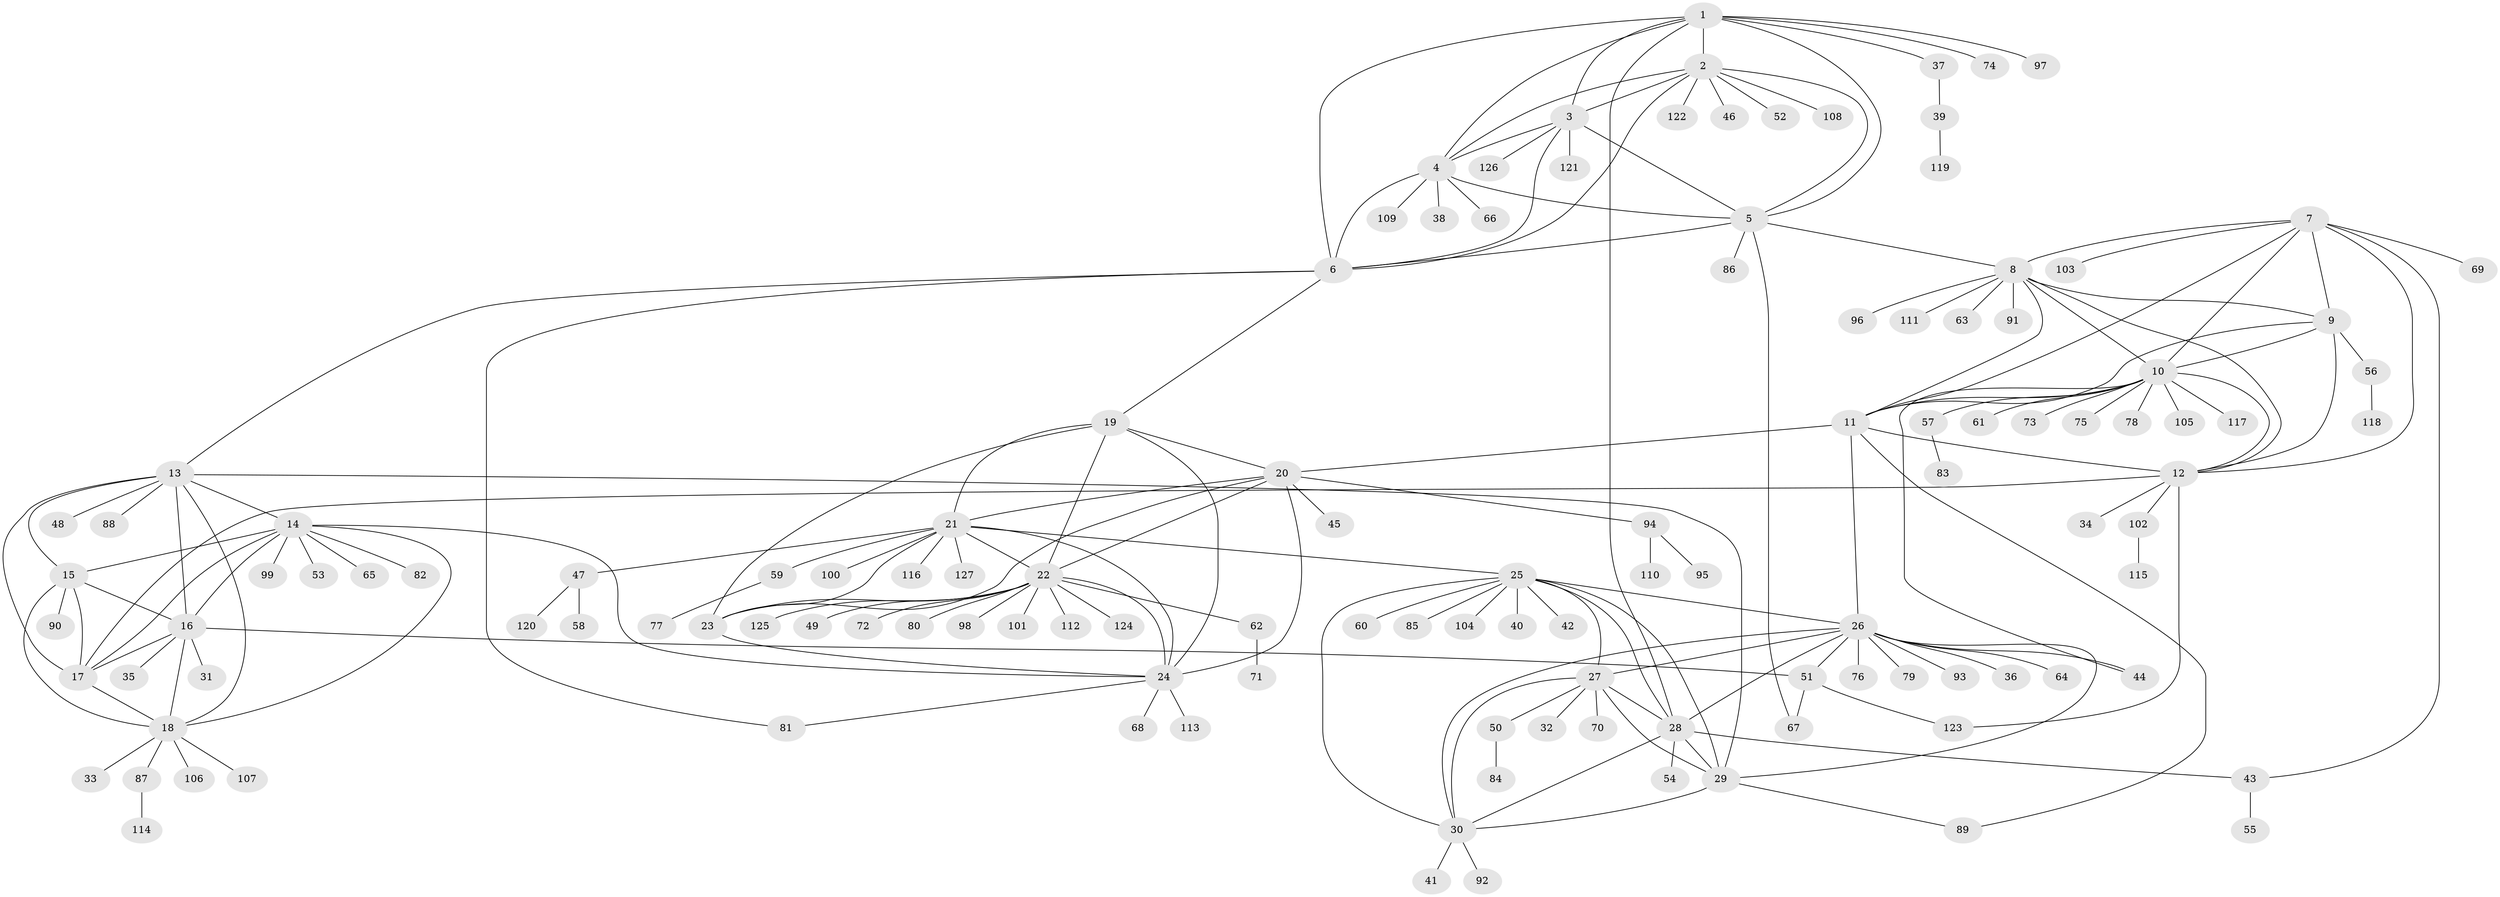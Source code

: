 // Generated by graph-tools (version 1.1) at 2025/26/03/09/25 03:26:44]
// undirected, 127 vertices, 189 edges
graph export_dot {
graph [start="1"]
  node [color=gray90,style=filled];
  1;
  2;
  3;
  4;
  5;
  6;
  7;
  8;
  9;
  10;
  11;
  12;
  13;
  14;
  15;
  16;
  17;
  18;
  19;
  20;
  21;
  22;
  23;
  24;
  25;
  26;
  27;
  28;
  29;
  30;
  31;
  32;
  33;
  34;
  35;
  36;
  37;
  38;
  39;
  40;
  41;
  42;
  43;
  44;
  45;
  46;
  47;
  48;
  49;
  50;
  51;
  52;
  53;
  54;
  55;
  56;
  57;
  58;
  59;
  60;
  61;
  62;
  63;
  64;
  65;
  66;
  67;
  68;
  69;
  70;
  71;
  72;
  73;
  74;
  75;
  76;
  77;
  78;
  79;
  80;
  81;
  82;
  83;
  84;
  85;
  86;
  87;
  88;
  89;
  90;
  91;
  92;
  93;
  94;
  95;
  96;
  97;
  98;
  99;
  100;
  101;
  102;
  103;
  104;
  105;
  106;
  107;
  108;
  109;
  110;
  111;
  112;
  113;
  114;
  115;
  116;
  117;
  118;
  119;
  120;
  121;
  122;
  123;
  124;
  125;
  126;
  127;
  1 -- 2;
  1 -- 3;
  1 -- 4;
  1 -- 5;
  1 -- 6;
  1 -- 28;
  1 -- 37;
  1 -- 74;
  1 -- 97;
  2 -- 3;
  2 -- 4;
  2 -- 5;
  2 -- 6;
  2 -- 46;
  2 -- 52;
  2 -- 108;
  2 -- 122;
  3 -- 4;
  3 -- 5;
  3 -- 6;
  3 -- 121;
  3 -- 126;
  4 -- 5;
  4 -- 6;
  4 -- 38;
  4 -- 66;
  4 -- 109;
  5 -- 6;
  5 -- 8;
  5 -- 67;
  5 -- 86;
  6 -- 13;
  6 -- 19;
  6 -- 81;
  7 -- 8;
  7 -- 9;
  7 -- 10;
  7 -- 11;
  7 -- 12;
  7 -- 43;
  7 -- 69;
  7 -- 103;
  8 -- 9;
  8 -- 10;
  8 -- 11;
  8 -- 12;
  8 -- 63;
  8 -- 91;
  8 -- 96;
  8 -- 111;
  9 -- 10;
  9 -- 11;
  9 -- 12;
  9 -- 56;
  10 -- 11;
  10 -- 12;
  10 -- 44;
  10 -- 57;
  10 -- 61;
  10 -- 73;
  10 -- 75;
  10 -- 78;
  10 -- 105;
  10 -- 117;
  11 -- 12;
  11 -- 20;
  11 -- 26;
  11 -- 89;
  12 -- 17;
  12 -- 34;
  12 -- 102;
  12 -- 123;
  13 -- 14;
  13 -- 15;
  13 -- 16;
  13 -- 17;
  13 -- 18;
  13 -- 29;
  13 -- 48;
  13 -- 88;
  14 -- 15;
  14 -- 16;
  14 -- 17;
  14 -- 18;
  14 -- 24;
  14 -- 53;
  14 -- 65;
  14 -- 82;
  14 -- 99;
  15 -- 16;
  15 -- 17;
  15 -- 18;
  15 -- 90;
  16 -- 17;
  16 -- 18;
  16 -- 31;
  16 -- 35;
  16 -- 51;
  17 -- 18;
  18 -- 33;
  18 -- 87;
  18 -- 106;
  18 -- 107;
  19 -- 20;
  19 -- 21;
  19 -- 22;
  19 -- 23;
  19 -- 24;
  20 -- 21;
  20 -- 22;
  20 -- 23;
  20 -- 24;
  20 -- 45;
  20 -- 94;
  21 -- 22;
  21 -- 23;
  21 -- 24;
  21 -- 25;
  21 -- 47;
  21 -- 59;
  21 -- 100;
  21 -- 116;
  21 -- 127;
  22 -- 23;
  22 -- 24;
  22 -- 49;
  22 -- 62;
  22 -- 72;
  22 -- 80;
  22 -- 98;
  22 -- 101;
  22 -- 112;
  22 -- 124;
  22 -- 125;
  23 -- 24;
  24 -- 68;
  24 -- 81;
  24 -- 113;
  25 -- 26;
  25 -- 27;
  25 -- 28;
  25 -- 29;
  25 -- 30;
  25 -- 40;
  25 -- 42;
  25 -- 60;
  25 -- 85;
  25 -- 104;
  26 -- 27;
  26 -- 28;
  26 -- 29;
  26 -- 30;
  26 -- 36;
  26 -- 44;
  26 -- 51;
  26 -- 64;
  26 -- 76;
  26 -- 79;
  26 -- 93;
  27 -- 28;
  27 -- 29;
  27 -- 30;
  27 -- 32;
  27 -- 50;
  27 -- 70;
  28 -- 29;
  28 -- 30;
  28 -- 43;
  28 -- 54;
  29 -- 30;
  29 -- 89;
  30 -- 41;
  30 -- 92;
  37 -- 39;
  39 -- 119;
  43 -- 55;
  47 -- 58;
  47 -- 120;
  50 -- 84;
  51 -- 67;
  51 -- 123;
  56 -- 118;
  57 -- 83;
  59 -- 77;
  62 -- 71;
  87 -- 114;
  94 -- 95;
  94 -- 110;
  102 -- 115;
}
